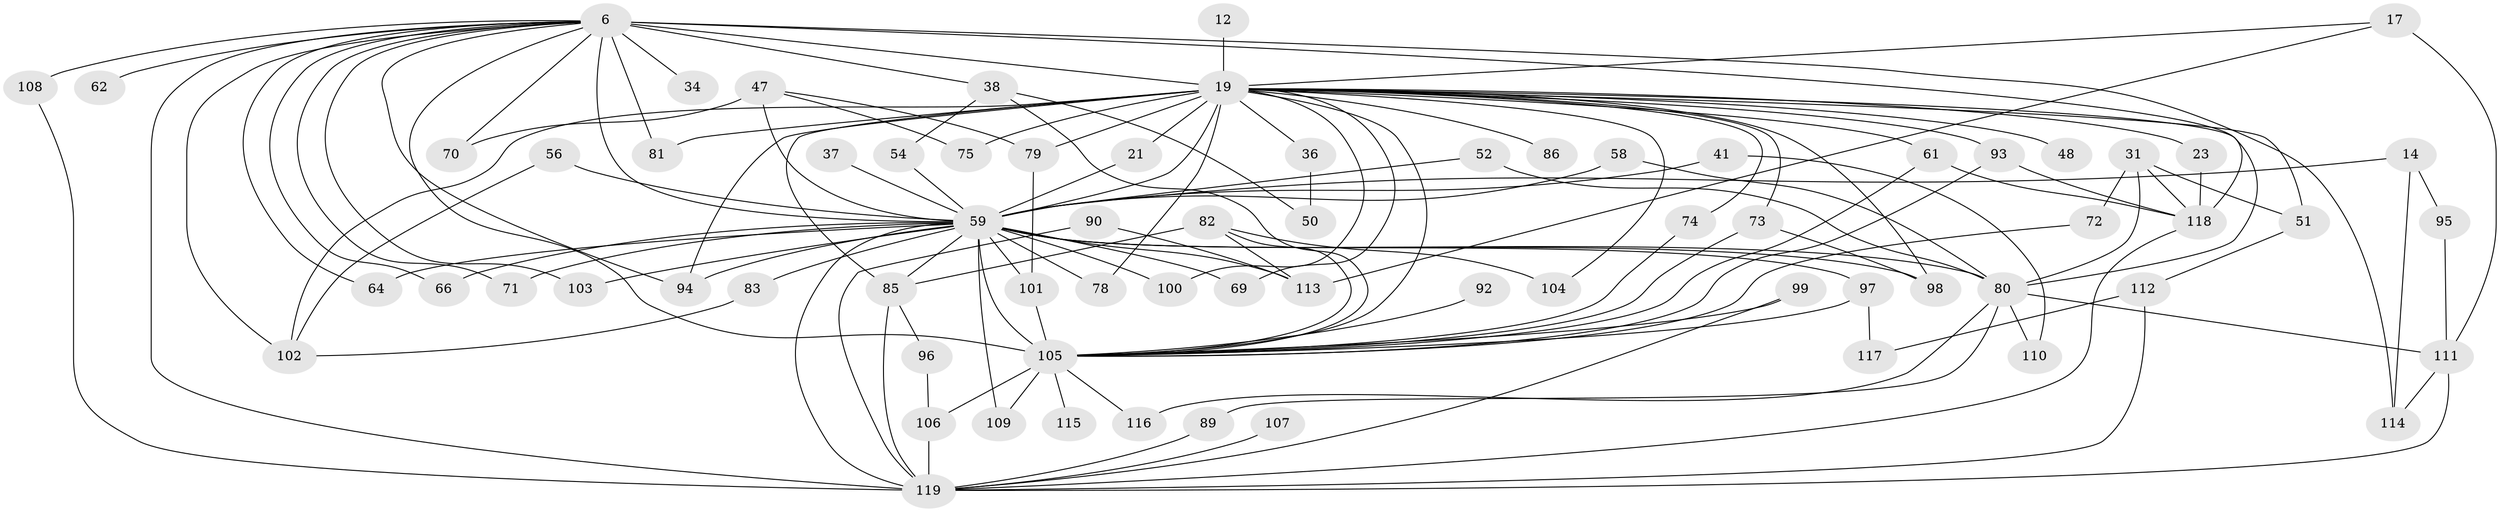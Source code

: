 // original degree distribution, {19: 0.025210084033613446, 30: 0.008403361344537815, 21: 0.025210084033613446, 25: 0.008403361344537815, 20: 0.008403361344537815, 18: 0.008403361344537815, 8: 0.008403361344537815, 2: 0.4957983193277311, 4: 0.07563025210084033, 3: 0.25210084033613445, 5: 0.04201680672268908, 9: 0.008403361344537815, 7: 0.025210084033613446, 6: 0.008403361344537815}
// Generated by graph-tools (version 1.1) at 2025/46/03/04/25 21:46:48]
// undirected, 71 vertices, 135 edges
graph export_dot {
graph [start="1"]
  node [color=gray90,style=filled];
  6 [super="+5"];
  12;
  14;
  17;
  19 [super="+13+4"];
  21;
  23;
  31;
  34;
  36;
  37;
  38;
  41;
  47;
  48;
  50;
  51 [super="+45"];
  52;
  54;
  56;
  58;
  59 [super="+28+10"];
  61 [super="+43"];
  62;
  64;
  66;
  69;
  70;
  71;
  72;
  73;
  74;
  75;
  78 [super="+63"];
  79;
  80 [super="+57+33"];
  81 [super="+29"];
  82 [super="+40"];
  83;
  85 [super="+67+65+25"];
  86;
  89;
  90;
  92;
  93 [super="+46"];
  94 [super="+77"];
  95;
  96;
  97;
  98 [super="+87"];
  99;
  100;
  101 [super="+49"];
  102 [super="+15+30+20"];
  103;
  104;
  105 [super="+27+9"];
  106 [super="+18"];
  107;
  108;
  109;
  110;
  111 [super="+44"];
  112;
  113 [super="+60"];
  114 [super="+76"];
  115;
  116;
  117;
  118 [super="+32+84"];
  119 [super="+35+91"];
  6 -- 34 [weight=2];
  6 -- 62 [weight=2];
  6 -- 66;
  6 -- 70;
  6 -- 71;
  6 -- 64;
  6 -- 38;
  6 -- 103;
  6 -- 108;
  6 -- 118 [weight=6];
  6 -- 81;
  6 -- 19 [weight=4];
  6 -- 105 [weight=5];
  6 -- 102;
  6 -- 59 [weight=9];
  6 -- 119;
  6 -- 114;
  6 -- 94;
  12 -- 19;
  14 -- 95;
  14 -- 114;
  14 -- 59 [weight=2];
  17 -- 113;
  17 -- 19;
  17 -- 111;
  19 -- 69;
  19 -- 73;
  19 -- 74;
  19 -- 75;
  19 -- 79;
  19 -- 80 [weight=4];
  19 -- 21;
  19 -- 81 [weight=2];
  19 -- 23;
  19 -- 86;
  19 -- 94;
  19 -- 98;
  19 -- 36 [weight=2];
  19 -- 100;
  19 -- 104;
  19 -- 48;
  19 -- 51 [weight=2];
  19 -- 105 [weight=5];
  19 -- 102 [weight=4];
  19 -- 61;
  19 -- 59 [weight=9];
  19 -- 93;
  19 -- 78;
  19 -- 85 [weight=3];
  21 -- 59;
  23 -- 118;
  31 -- 72;
  31 -- 118;
  31 -- 51;
  31 -- 80;
  36 -- 50;
  37 -- 59 [weight=2];
  38 -- 50;
  38 -- 54;
  38 -- 105;
  41 -- 110;
  41 -- 59 [weight=2];
  47 -- 70;
  47 -- 75;
  47 -- 79;
  47 -- 59 [weight=2];
  51 -- 112;
  52 -- 59;
  52 -- 80;
  54 -- 59;
  56 -- 102;
  56 -- 59;
  58 -- 59;
  58 -- 80;
  59 -- 78 [weight=2];
  59 -- 105 [weight=10];
  59 -- 64;
  59 -- 66;
  59 -- 69;
  59 -- 71;
  59 -- 83;
  59 -- 97;
  59 -- 100;
  59 -- 103;
  59 -- 109;
  59 -- 113 [weight=4];
  59 -- 119 [weight=3];
  59 -- 101;
  59 -- 85 [weight=2];
  59 -- 80;
  59 -- 94;
  59 -- 98;
  61 -- 105;
  61 -- 118;
  72 -- 105;
  73 -- 105;
  73 -- 98;
  74 -- 105;
  79 -- 101;
  80 -- 110;
  80 -- 111;
  80 -- 116;
  80 -- 89;
  82 -- 104;
  82 -- 113;
  82 -- 105;
  82 -- 85;
  83 -- 102;
  85 -- 119;
  85 -- 96;
  89 -- 119;
  90 -- 113;
  90 -- 119;
  92 -- 105 [weight=2];
  93 -- 118;
  93 -- 105;
  95 -- 111;
  96 -- 106;
  97 -- 117;
  97 -- 105;
  99 -- 105;
  99 -- 119;
  101 -- 105;
  105 -- 109;
  105 -- 115 [weight=2];
  105 -- 116;
  105 -- 106 [weight=2];
  106 -- 119 [weight=2];
  107 -- 119;
  108 -- 119;
  111 -- 119 [weight=2];
  111 -- 114;
  112 -- 117;
  112 -- 119;
  118 -- 119 [weight=2];
}
